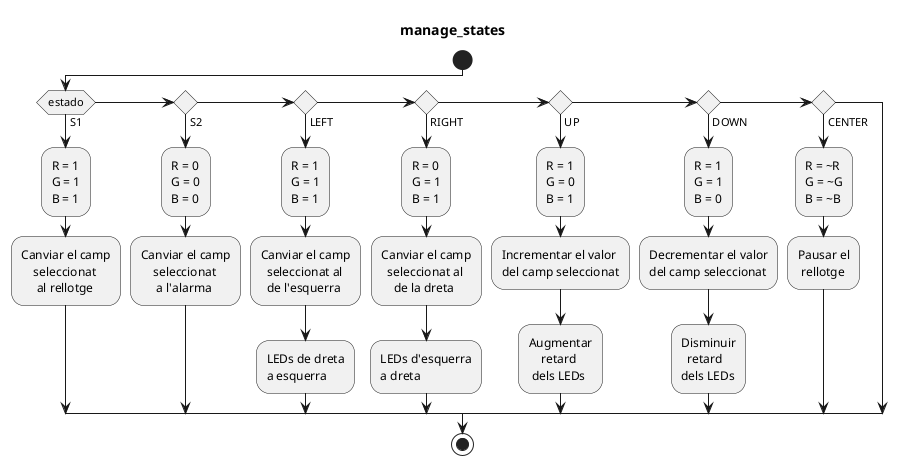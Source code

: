@startuml

title manage_states


start

if (estado) then (S1)
  :R = 1
  G = 1
  B = 1;
  :Canviar el camp
      seleccionat
       al rellotge;
else if () then (S2)
  :R = 0
  G = 0
  B = 0;
  :Canviar el camp
      seleccionat
       a l'alarma;
else if () then (LEFT)
  :R = 1
  G = 1
  B = 1;
  :Canviar el camp
    seleccionat al
    de l'esquerra;
  :LEDs de dreta
  a esquerra;
else if () then (RIGHT)
  :R = 0
  G = 1
  B = 1;
  :Canviar el camp
    seleccionat al
      de la dreta;
  :LEDs d'esquerra
  a dreta;
else if () then (UP)
  :R = 1
  G = 0
  B = 1;
  :Incrementar el valor
  del camp seleccionat;
  :Augmentar
      retard
   dels LEDs;
else if () then (DOWN)
  :R = 1
  G = 1
  B = 0;
  :Decrementar el valor
  del camp seleccionat;
  :Disminuir
    retard
  dels LEDs;
else if () then (CENTER)
  :R = ~R
  G = ~G
  B = ~B;
  :Pausar el
   rellotge;
endif

stop

@enduml
